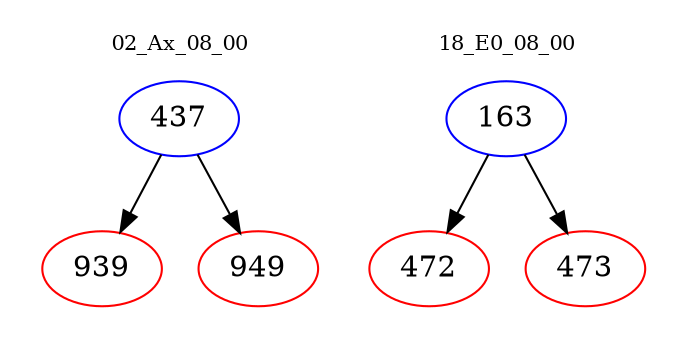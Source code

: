 digraph{
subgraph cluster_0 {
color = white
label = "02_Ax_08_00";
fontsize=10;
T0_437 [label="437", color="blue"]
T0_437 -> T0_939 [color="black"]
T0_939 [label="939", color="red"]
T0_437 -> T0_949 [color="black"]
T0_949 [label="949", color="red"]
}
subgraph cluster_1 {
color = white
label = "18_E0_08_00";
fontsize=10;
T1_163 [label="163", color="blue"]
T1_163 -> T1_472 [color="black"]
T1_472 [label="472", color="red"]
T1_163 -> T1_473 [color="black"]
T1_473 [label="473", color="red"]
}
}
